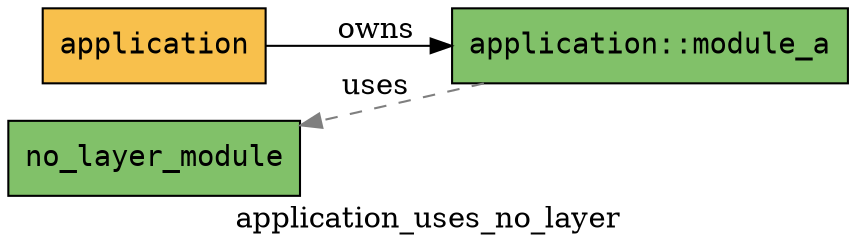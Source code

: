 digraph {
    graph [
        label="application_uses_no_layer",
        layout=dot,
        rankdir=LR
    ];
    
    node [
        fontname="monospace",
        shape="box",
        style="filled"
    ];
    
    "my_app::application" [label="application", fillcolor="#f8c04c"];
    "my_app::no_layer_module" [label="no_layer_module", fillcolor="#81c169"];
    "my_app::application::module_a" [label="application::module_a", fillcolor="#81c169"];
    
    "my_app::application" -> "my_app::application::module_a" [label="owns", color="#000000", style="solid", constraint=true];
    
    "my_app::application::module_a" -> "my_app::no_layer_module" [label="uses", color="#7f7f7f", style="dashed", constraint=false];
}